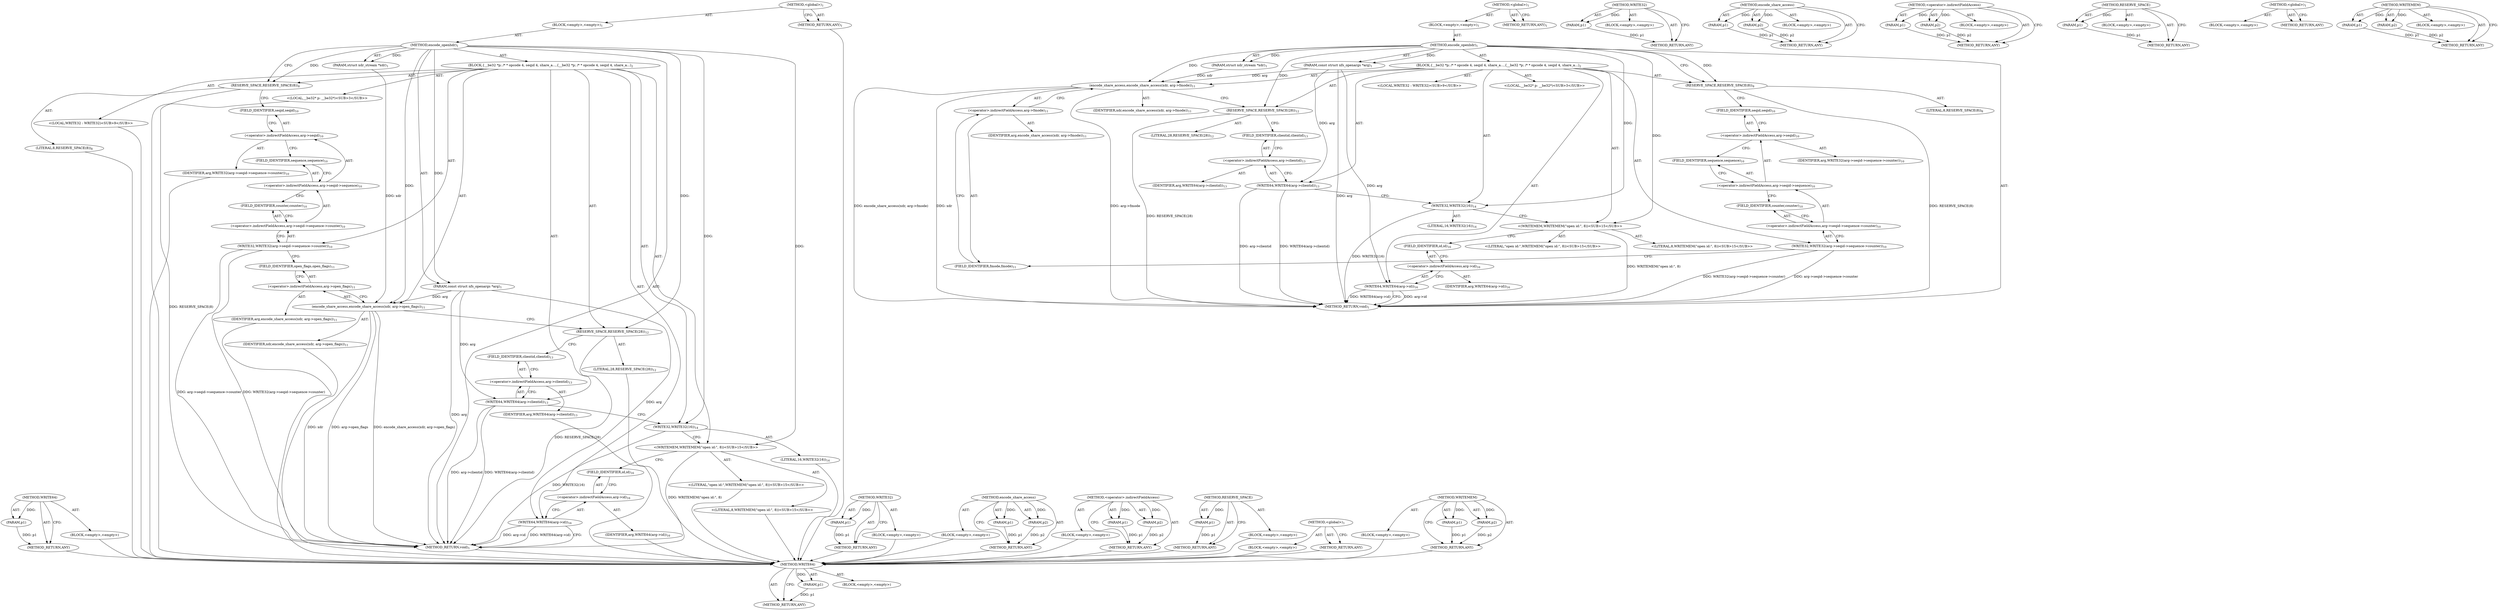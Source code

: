 digraph "WRITEMEM" {
vulnerable_89 [label=<(METHOD,WRITE64)>];
vulnerable_90 [label=<(PARAM,p1)>];
vulnerable_91 [label=<(BLOCK,&lt;empty&gt;,&lt;empty&gt;)>];
vulnerable_92 [label=<(METHOD_RETURN,ANY)>];
vulnerable_6 [label=<(METHOD,&lt;global&gt;)<SUB>1</SUB>>];
vulnerable_7 [label=<(BLOCK,&lt;empty&gt;,&lt;empty&gt;)<SUB>1</SUB>>];
vulnerable_8 [label=<(METHOD,encode_openhdr)<SUB>1</SUB>>];
vulnerable_9 [label=<(PARAM,struct xdr_stream *xdr)<SUB>1</SUB>>];
vulnerable_10 [label=<(PARAM,const struct nfs_openargs *arg)<SUB>1</SUB>>];
vulnerable_11 [label=<(BLOCK,{
	__be32 *p;
 /*
 * opcode 4, seqid 4, share_a...,{
	__be32 *p;
 /*
 * opcode 4, seqid 4, share_a...)<SUB>2</SUB>>];
vulnerable_12 [label="<(LOCAL,__be32* p: __be32*)<SUB>3</SUB>>"];
vulnerable_13 [label=<(RESERVE_SPACE,RESERVE_SPACE(8))<SUB>8</SUB>>];
vulnerable_14 [label=<(LITERAL,8,RESERVE_SPACE(8))<SUB>8</SUB>>];
vulnerable_15 [label="<(LOCAL,WRITE32 : WRITE32)<SUB>9</SUB>>"];
vulnerable_16 [label=<(WRITE32,WRITE32(arg-&gt;seqid-&gt;sequence-&gt;counter))<SUB>10</SUB>>];
vulnerable_17 [label=<(&lt;operator&gt;.indirectFieldAccess,arg-&gt;seqid-&gt;sequence-&gt;counter)<SUB>10</SUB>>];
vulnerable_18 [label=<(&lt;operator&gt;.indirectFieldAccess,arg-&gt;seqid-&gt;sequence)<SUB>10</SUB>>];
vulnerable_19 [label=<(&lt;operator&gt;.indirectFieldAccess,arg-&gt;seqid)<SUB>10</SUB>>];
vulnerable_20 [label=<(IDENTIFIER,arg,WRITE32(arg-&gt;seqid-&gt;sequence-&gt;counter))<SUB>10</SUB>>];
vulnerable_21 [label=<(FIELD_IDENTIFIER,seqid,seqid)<SUB>10</SUB>>];
vulnerable_22 [label=<(FIELD_IDENTIFIER,sequence,sequence)<SUB>10</SUB>>];
vulnerable_23 [label=<(FIELD_IDENTIFIER,counter,counter)<SUB>10</SUB>>];
vulnerable_24 [label=<(encode_share_access,encode_share_access(xdr, arg-&gt;open_flags))<SUB>11</SUB>>];
vulnerable_25 [label=<(IDENTIFIER,xdr,encode_share_access(xdr, arg-&gt;open_flags))<SUB>11</SUB>>];
vulnerable_26 [label=<(&lt;operator&gt;.indirectFieldAccess,arg-&gt;open_flags)<SUB>11</SUB>>];
vulnerable_27 [label=<(IDENTIFIER,arg,encode_share_access(xdr, arg-&gt;open_flags))<SUB>11</SUB>>];
vulnerable_28 [label=<(FIELD_IDENTIFIER,open_flags,open_flags)<SUB>11</SUB>>];
vulnerable_29 [label=<(RESERVE_SPACE,RESERVE_SPACE(28))<SUB>12</SUB>>];
vulnerable_30 [label=<(LITERAL,28,RESERVE_SPACE(28))<SUB>12</SUB>>];
vulnerable_31 [label=<(WRITE64,WRITE64(arg-&gt;clientid))<SUB>13</SUB>>];
vulnerable_32 [label=<(&lt;operator&gt;.indirectFieldAccess,arg-&gt;clientid)<SUB>13</SUB>>];
vulnerable_33 [label=<(IDENTIFIER,arg,WRITE64(arg-&gt;clientid))<SUB>13</SUB>>];
vulnerable_34 [label=<(FIELD_IDENTIFIER,clientid,clientid)<SUB>13</SUB>>];
vulnerable_35 [label=<(WRITE32,WRITE32(16))<SUB>14</SUB>>];
vulnerable_36 [label=<(LITERAL,16,WRITE32(16))<SUB>14</SUB>>];
vulnerable_37 [label="<(WRITEMEM,WRITEMEM(&quot;open id:&quot;, 8))<SUB>15</SUB>>"];
vulnerable_38 [label="<(LITERAL,&quot;open id:&quot;,WRITEMEM(&quot;open id:&quot;, 8))<SUB>15</SUB>>"];
vulnerable_39 [label="<(LITERAL,8,WRITEMEM(&quot;open id:&quot;, 8))<SUB>15</SUB>>"];
vulnerable_40 [label=<(WRITE64,WRITE64(arg-&gt;id))<SUB>16</SUB>>];
vulnerable_41 [label=<(&lt;operator&gt;.indirectFieldAccess,arg-&gt;id)<SUB>16</SUB>>];
vulnerable_42 [label=<(IDENTIFIER,arg,WRITE64(arg-&gt;id))<SUB>16</SUB>>];
vulnerable_43 [label=<(FIELD_IDENTIFIER,id,id)<SUB>16</SUB>>];
vulnerable_44 [label=<(METHOD_RETURN,void)<SUB>1</SUB>>];
vulnerable_46 [label=<(METHOD_RETURN,ANY)<SUB>1</SUB>>];
vulnerable_75 [label=<(METHOD,WRITE32)>];
vulnerable_76 [label=<(PARAM,p1)>];
vulnerable_77 [label=<(BLOCK,&lt;empty&gt;,&lt;empty&gt;)>];
vulnerable_78 [label=<(METHOD_RETURN,ANY)>];
vulnerable_84 [label=<(METHOD,encode_share_access)>];
vulnerable_85 [label=<(PARAM,p1)>];
vulnerable_86 [label=<(PARAM,p2)>];
vulnerable_87 [label=<(BLOCK,&lt;empty&gt;,&lt;empty&gt;)>];
vulnerable_88 [label=<(METHOD_RETURN,ANY)>];
vulnerable_79 [label=<(METHOD,&lt;operator&gt;.indirectFieldAccess)>];
vulnerable_80 [label=<(PARAM,p1)>];
vulnerable_81 [label=<(PARAM,p2)>];
vulnerable_82 [label=<(BLOCK,&lt;empty&gt;,&lt;empty&gt;)>];
vulnerable_83 [label=<(METHOD_RETURN,ANY)>];
vulnerable_71 [label=<(METHOD,RESERVE_SPACE)>];
vulnerable_72 [label=<(PARAM,p1)>];
vulnerable_73 [label=<(BLOCK,&lt;empty&gt;,&lt;empty&gt;)>];
vulnerable_74 [label=<(METHOD_RETURN,ANY)>];
vulnerable_65 [label=<(METHOD,&lt;global&gt;)<SUB>1</SUB>>];
vulnerable_66 [label=<(BLOCK,&lt;empty&gt;,&lt;empty&gt;)>];
vulnerable_67 [label=<(METHOD_RETURN,ANY)>];
vulnerable_93 [label=<(METHOD,WRITEMEM)>];
vulnerable_94 [label=<(PARAM,p1)>];
vulnerable_95 [label=<(PARAM,p2)>];
vulnerable_96 [label=<(BLOCK,&lt;empty&gt;,&lt;empty&gt;)>];
vulnerable_97 [label=<(METHOD_RETURN,ANY)>];
fixed_89 [label=<(METHOD,WRITE64)>];
fixed_90 [label=<(PARAM,p1)>];
fixed_91 [label=<(BLOCK,&lt;empty&gt;,&lt;empty&gt;)>];
fixed_92 [label=<(METHOD_RETURN,ANY)>];
fixed_6 [label=<(METHOD,&lt;global&gt;)<SUB>1</SUB>>];
fixed_7 [label=<(BLOCK,&lt;empty&gt;,&lt;empty&gt;)<SUB>1</SUB>>];
fixed_8 [label=<(METHOD,encode_openhdr)<SUB>1</SUB>>];
fixed_9 [label=<(PARAM,struct xdr_stream *xdr)<SUB>1</SUB>>];
fixed_10 [label=<(PARAM,const struct nfs_openargs *arg)<SUB>1</SUB>>];
fixed_11 [label=<(BLOCK,{
	__be32 *p;
 /*
 * opcode 4, seqid 4, share_a...,{
	__be32 *p;
 /*
 * opcode 4, seqid 4, share_a...)<SUB>2</SUB>>];
fixed_12 [label="<(LOCAL,__be32* p: __be32*)<SUB>3</SUB>>"];
fixed_13 [label=<(RESERVE_SPACE,RESERVE_SPACE(8))<SUB>8</SUB>>];
fixed_14 [label=<(LITERAL,8,RESERVE_SPACE(8))<SUB>8</SUB>>];
fixed_15 [label="<(LOCAL,WRITE32 : WRITE32)<SUB>9</SUB>>"];
fixed_16 [label=<(WRITE32,WRITE32(arg-&gt;seqid-&gt;sequence-&gt;counter))<SUB>10</SUB>>];
fixed_17 [label=<(&lt;operator&gt;.indirectFieldAccess,arg-&gt;seqid-&gt;sequence-&gt;counter)<SUB>10</SUB>>];
fixed_18 [label=<(&lt;operator&gt;.indirectFieldAccess,arg-&gt;seqid-&gt;sequence)<SUB>10</SUB>>];
fixed_19 [label=<(&lt;operator&gt;.indirectFieldAccess,arg-&gt;seqid)<SUB>10</SUB>>];
fixed_20 [label=<(IDENTIFIER,arg,WRITE32(arg-&gt;seqid-&gt;sequence-&gt;counter))<SUB>10</SUB>>];
fixed_21 [label=<(FIELD_IDENTIFIER,seqid,seqid)<SUB>10</SUB>>];
fixed_22 [label=<(FIELD_IDENTIFIER,sequence,sequence)<SUB>10</SUB>>];
fixed_23 [label=<(FIELD_IDENTIFIER,counter,counter)<SUB>10</SUB>>];
fixed_24 [label=<(encode_share_access,encode_share_access(xdr, arg-&gt;fmode))<SUB>11</SUB>>];
fixed_25 [label=<(IDENTIFIER,xdr,encode_share_access(xdr, arg-&gt;fmode))<SUB>11</SUB>>];
fixed_26 [label=<(&lt;operator&gt;.indirectFieldAccess,arg-&gt;fmode)<SUB>11</SUB>>];
fixed_27 [label=<(IDENTIFIER,arg,encode_share_access(xdr, arg-&gt;fmode))<SUB>11</SUB>>];
fixed_28 [label=<(FIELD_IDENTIFIER,fmode,fmode)<SUB>11</SUB>>];
fixed_29 [label=<(RESERVE_SPACE,RESERVE_SPACE(28))<SUB>12</SUB>>];
fixed_30 [label=<(LITERAL,28,RESERVE_SPACE(28))<SUB>12</SUB>>];
fixed_31 [label=<(WRITE64,WRITE64(arg-&gt;clientid))<SUB>13</SUB>>];
fixed_32 [label=<(&lt;operator&gt;.indirectFieldAccess,arg-&gt;clientid)<SUB>13</SUB>>];
fixed_33 [label=<(IDENTIFIER,arg,WRITE64(arg-&gt;clientid))<SUB>13</SUB>>];
fixed_34 [label=<(FIELD_IDENTIFIER,clientid,clientid)<SUB>13</SUB>>];
fixed_35 [label=<(WRITE32,WRITE32(16))<SUB>14</SUB>>];
fixed_36 [label=<(LITERAL,16,WRITE32(16))<SUB>14</SUB>>];
fixed_37 [label="<(WRITEMEM,WRITEMEM(&quot;open id:&quot;, 8))<SUB>15</SUB>>"];
fixed_38 [label="<(LITERAL,&quot;open id:&quot;,WRITEMEM(&quot;open id:&quot;, 8))<SUB>15</SUB>>"];
fixed_39 [label="<(LITERAL,8,WRITEMEM(&quot;open id:&quot;, 8))<SUB>15</SUB>>"];
fixed_40 [label=<(WRITE64,WRITE64(arg-&gt;id))<SUB>16</SUB>>];
fixed_41 [label=<(&lt;operator&gt;.indirectFieldAccess,arg-&gt;id)<SUB>16</SUB>>];
fixed_42 [label=<(IDENTIFIER,arg,WRITE64(arg-&gt;id))<SUB>16</SUB>>];
fixed_43 [label=<(FIELD_IDENTIFIER,id,id)<SUB>16</SUB>>];
fixed_44 [label=<(METHOD_RETURN,void)<SUB>1</SUB>>];
fixed_46 [label=<(METHOD_RETURN,ANY)<SUB>1</SUB>>];
fixed_75 [label=<(METHOD,WRITE32)>];
fixed_76 [label=<(PARAM,p1)>];
fixed_77 [label=<(BLOCK,&lt;empty&gt;,&lt;empty&gt;)>];
fixed_78 [label=<(METHOD_RETURN,ANY)>];
fixed_84 [label=<(METHOD,encode_share_access)>];
fixed_85 [label=<(PARAM,p1)>];
fixed_86 [label=<(PARAM,p2)>];
fixed_87 [label=<(BLOCK,&lt;empty&gt;,&lt;empty&gt;)>];
fixed_88 [label=<(METHOD_RETURN,ANY)>];
fixed_79 [label=<(METHOD,&lt;operator&gt;.indirectFieldAccess)>];
fixed_80 [label=<(PARAM,p1)>];
fixed_81 [label=<(PARAM,p2)>];
fixed_82 [label=<(BLOCK,&lt;empty&gt;,&lt;empty&gt;)>];
fixed_83 [label=<(METHOD_RETURN,ANY)>];
fixed_71 [label=<(METHOD,RESERVE_SPACE)>];
fixed_72 [label=<(PARAM,p1)>];
fixed_73 [label=<(BLOCK,&lt;empty&gt;,&lt;empty&gt;)>];
fixed_74 [label=<(METHOD_RETURN,ANY)>];
fixed_65 [label=<(METHOD,&lt;global&gt;)<SUB>1</SUB>>];
fixed_66 [label=<(BLOCK,&lt;empty&gt;,&lt;empty&gt;)>];
fixed_67 [label=<(METHOD_RETURN,ANY)>];
fixed_93 [label=<(METHOD,WRITEMEM)>];
fixed_94 [label=<(PARAM,p1)>];
fixed_95 [label=<(PARAM,p2)>];
fixed_96 [label=<(BLOCK,&lt;empty&gt;,&lt;empty&gt;)>];
fixed_97 [label=<(METHOD_RETURN,ANY)>];
vulnerable_89 -> vulnerable_90  [key=0, label="AST: "];
vulnerable_89 -> vulnerable_90  [key=1, label="DDG: "];
vulnerable_89 -> vulnerable_91  [key=0, label="AST: "];
vulnerable_89 -> vulnerable_92  [key=0, label="AST: "];
vulnerable_89 -> vulnerable_92  [key=1, label="CFG: "];
vulnerable_90 -> vulnerable_92  [key=0, label="DDG: p1"];
vulnerable_91 -> fixed_89  [key=0];
vulnerable_92 -> fixed_89  [key=0];
vulnerable_6 -> vulnerable_7  [key=0, label="AST: "];
vulnerable_6 -> vulnerable_46  [key=0, label="AST: "];
vulnerable_6 -> vulnerable_46  [key=1, label="CFG: "];
vulnerable_7 -> vulnerable_8  [key=0, label="AST: "];
vulnerable_8 -> vulnerable_9  [key=0, label="AST: "];
vulnerable_8 -> vulnerable_9  [key=1, label="DDG: "];
vulnerable_8 -> vulnerable_10  [key=0, label="AST: "];
vulnerable_8 -> vulnerable_10  [key=1, label="DDG: "];
vulnerable_8 -> vulnerable_11  [key=0, label="AST: "];
vulnerable_8 -> vulnerable_44  [key=0, label="AST: "];
vulnerable_8 -> vulnerable_13  [key=0, label="CFG: "];
vulnerable_8 -> vulnerable_13  [key=1, label="DDG: "];
vulnerable_8 -> vulnerable_24  [key=0, label="DDG: "];
vulnerable_8 -> vulnerable_29  [key=0, label="DDG: "];
vulnerable_8 -> vulnerable_35  [key=0, label="DDG: "];
vulnerable_8 -> vulnerable_37  [key=0, label="DDG: "];
vulnerable_9 -> vulnerable_24  [key=0, label="DDG: xdr"];
vulnerable_10 -> vulnerable_44  [key=0, label="DDG: arg"];
vulnerable_10 -> vulnerable_24  [key=0, label="DDG: arg"];
vulnerable_10 -> vulnerable_31  [key=0, label="DDG: arg"];
vulnerable_10 -> vulnerable_40  [key=0, label="DDG: arg"];
vulnerable_11 -> vulnerable_12  [key=0, label="AST: "];
vulnerable_11 -> vulnerable_13  [key=0, label="AST: "];
vulnerable_11 -> vulnerable_15  [key=0, label="AST: "];
vulnerable_11 -> vulnerable_16  [key=0, label="AST: "];
vulnerable_11 -> vulnerable_24  [key=0, label="AST: "];
vulnerable_11 -> vulnerable_29  [key=0, label="AST: "];
vulnerable_11 -> vulnerable_31  [key=0, label="AST: "];
vulnerable_11 -> vulnerable_35  [key=0, label="AST: "];
vulnerable_11 -> vulnerable_37  [key=0, label="AST: "];
vulnerable_11 -> vulnerable_40  [key=0, label="AST: "];
vulnerable_12 -> fixed_89  [key=0];
vulnerable_13 -> vulnerable_14  [key=0, label="AST: "];
vulnerable_13 -> vulnerable_21  [key=0, label="CFG: "];
vulnerable_13 -> vulnerable_44  [key=0, label="DDG: RESERVE_SPACE(8)"];
vulnerable_14 -> fixed_89  [key=0];
vulnerable_15 -> fixed_89  [key=0];
vulnerable_16 -> vulnerable_17  [key=0, label="AST: "];
vulnerable_16 -> vulnerable_28  [key=0, label="CFG: "];
vulnerable_16 -> vulnerable_44  [key=0, label="DDG: arg-&gt;seqid-&gt;sequence-&gt;counter"];
vulnerable_16 -> vulnerable_44  [key=1, label="DDG: WRITE32(arg-&gt;seqid-&gt;sequence-&gt;counter)"];
vulnerable_17 -> vulnerable_18  [key=0, label="AST: "];
vulnerable_17 -> vulnerable_23  [key=0, label="AST: "];
vulnerable_17 -> vulnerable_16  [key=0, label="CFG: "];
vulnerable_18 -> vulnerable_19  [key=0, label="AST: "];
vulnerable_18 -> vulnerable_22  [key=0, label="AST: "];
vulnerable_18 -> vulnerable_23  [key=0, label="CFG: "];
vulnerable_19 -> vulnerable_20  [key=0, label="AST: "];
vulnerable_19 -> vulnerable_21  [key=0, label="AST: "];
vulnerable_19 -> vulnerable_22  [key=0, label="CFG: "];
vulnerable_20 -> fixed_89  [key=0];
vulnerable_21 -> vulnerable_19  [key=0, label="CFG: "];
vulnerable_22 -> vulnerable_18  [key=0, label="CFG: "];
vulnerable_23 -> vulnerable_17  [key=0, label="CFG: "];
vulnerable_24 -> vulnerable_25  [key=0, label="AST: "];
vulnerable_24 -> vulnerable_26  [key=0, label="AST: "];
vulnerable_24 -> vulnerable_29  [key=0, label="CFG: "];
vulnerable_24 -> vulnerable_44  [key=0, label="DDG: xdr"];
vulnerable_24 -> vulnerable_44  [key=1, label="DDG: arg-&gt;open_flags"];
vulnerable_24 -> vulnerable_44  [key=2, label="DDG: encode_share_access(xdr, arg-&gt;open_flags)"];
vulnerable_25 -> fixed_89  [key=0];
vulnerable_26 -> vulnerable_27  [key=0, label="AST: "];
vulnerable_26 -> vulnerable_28  [key=0, label="AST: "];
vulnerable_26 -> vulnerable_24  [key=0, label="CFG: "];
vulnerable_27 -> fixed_89  [key=0];
vulnerable_28 -> vulnerable_26  [key=0, label="CFG: "];
vulnerable_29 -> vulnerable_30  [key=0, label="AST: "];
vulnerable_29 -> vulnerable_34  [key=0, label="CFG: "];
vulnerable_29 -> vulnerable_44  [key=0, label="DDG: RESERVE_SPACE(28)"];
vulnerable_30 -> fixed_89  [key=0];
vulnerable_31 -> vulnerable_32  [key=0, label="AST: "];
vulnerable_31 -> vulnerable_35  [key=0, label="CFG: "];
vulnerable_31 -> vulnerable_44  [key=0, label="DDG: arg-&gt;clientid"];
vulnerable_31 -> vulnerable_44  [key=1, label="DDG: WRITE64(arg-&gt;clientid)"];
vulnerable_32 -> vulnerable_33  [key=0, label="AST: "];
vulnerable_32 -> vulnerable_34  [key=0, label="AST: "];
vulnerable_32 -> vulnerable_31  [key=0, label="CFG: "];
vulnerable_33 -> fixed_89  [key=0];
vulnerable_34 -> vulnerable_32  [key=0, label="CFG: "];
vulnerable_35 -> vulnerable_36  [key=0, label="AST: "];
vulnerable_35 -> vulnerable_37  [key=0, label="CFG: "];
vulnerable_35 -> vulnerable_44  [key=0, label="DDG: WRITE32(16)"];
vulnerable_36 -> fixed_89  [key=0];
vulnerable_37 -> vulnerable_38  [key=0, label="AST: "];
vulnerable_37 -> vulnerable_39  [key=0, label="AST: "];
vulnerable_37 -> vulnerable_43  [key=0, label="CFG: "];
vulnerable_37 -> vulnerable_44  [key=0, label="DDG: WRITEMEM(&quot;open id:&quot;, 8)"];
vulnerable_38 -> fixed_89  [key=0];
vulnerable_39 -> fixed_89  [key=0];
vulnerable_40 -> vulnerable_41  [key=0, label="AST: "];
vulnerable_40 -> vulnerable_44  [key=0, label="CFG: "];
vulnerable_40 -> vulnerable_44  [key=1, label="DDG: arg-&gt;id"];
vulnerable_40 -> vulnerable_44  [key=2, label="DDG: WRITE64(arg-&gt;id)"];
vulnerable_41 -> vulnerable_42  [key=0, label="AST: "];
vulnerable_41 -> vulnerable_43  [key=0, label="AST: "];
vulnerable_41 -> vulnerable_40  [key=0, label="CFG: "];
vulnerable_42 -> fixed_89  [key=0];
vulnerable_43 -> vulnerable_41  [key=0, label="CFG: "];
vulnerable_44 -> fixed_89  [key=0];
vulnerable_46 -> fixed_89  [key=0];
vulnerable_75 -> vulnerable_76  [key=0, label="AST: "];
vulnerable_75 -> vulnerable_76  [key=1, label="DDG: "];
vulnerable_75 -> vulnerable_77  [key=0, label="AST: "];
vulnerable_75 -> vulnerable_78  [key=0, label="AST: "];
vulnerable_75 -> vulnerable_78  [key=1, label="CFG: "];
vulnerable_76 -> vulnerable_78  [key=0, label="DDG: p1"];
vulnerable_77 -> fixed_89  [key=0];
vulnerable_78 -> fixed_89  [key=0];
vulnerable_84 -> vulnerable_85  [key=0, label="AST: "];
vulnerable_84 -> vulnerable_85  [key=1, label="DDG: "];
vulnerable_84 -> vulnerable_87  [key=0, label="AST: "];
vulnerable_84 -> vulnerable_86  [key=0, label="AST: "];
vulnerable_84 -> vulnerable_86  [key=1, label="DDG: "];
vulnerable_84 -> vulnerable_88  [key=0, label="AST: "];
vulnerable_84 -> vulnerable_88  [key=1, label="CFG: "];
vulnerable_85 -> vulnerable_88  [key=0, label="DDG: p1"];
vulnerable_86 -> vulnerable_88  [key=0, label="DDG: p2"];
vulnerable_87 -> fixed_89  [key=0];
vulnerable_88 -> fixed_89  [key=0];
vulnerable_79 -> vulnerable_80  [key=0, label="AST: "];
vulnerable_79 -> vulnerable_80  [key=1, label="DDG: "];
vulnerable_79 -> vulnerable_82  [key=0, label="AST: "];
vulnerable_79 -> vulnerable_81  [key=0, label="AST: "];
vulnerable_79 -> vulnerable_81  [key=1, label="DDG: "];
vulnerable_79 -> vulnerable_83  [key=0, label="AST: "];
vulnerable_79 -> vulnerable_83  [key=1, label="CFG: "];
vulnerable_80 -> vulnerable_83  [key=0, label="DDG: p1"];
vulnerable_81 -> vulnerable_83  [key=0, label="DDG: p2"];
vulnerable_82 -> fixed_89  [key=0];
vulnerable_83 -> fixed_89  [key=0];
vulnerable_71 -> vulnerable_72  [key=0, label="AST: "];
vulnerable_71 -> vulnerable_72  [key=1, label="DDG: "];
vulnerable_71 -> vulnerable_73  [key=0, label="AST: "];
vulnerable_71 -> vulnerable_74  [key=0, label="AST: "];
vulnerable_71 -> vulnerable_74  [key=1, label="CFG: "];
vulnerable_72 -> vulnerable_74  [key=0, label="DDG: p1"];
vulnerable_73 -> fixed_89  [key=0];
vulnerable_74 -> fixed_89  [key=0];
vulnerable_65 -> vulnerable_66  [key=0, label="AST: "];
vulnerable_65 -> vulnerable_67  [key=0, label="AST: "];
vulnerable_65 -> vulnerable_67  [key=1, label="CFG: "];
vulnerable_66 -> fixed_89  [key=0];
vulnerable_67 -> fixed_89  [key=0];
vulnerable_93 -> vulnerable_94  [key=0, label="AST: "];
vulnerable_93 -> vulnerable_94  [key=1, label="DDG: "];
vulnerable_93 -> vulnerable_96  [key=0, label="AST: "];
vulnerable_93 -> vulnerable_95  [key=0, label="AST: "];
vulnerable_93 -> vulnerable_95  [key=1, label="DDG: "];
vulnerable_93 -> vulnerable_97  [key=0, label="AST: "];
vulnerable_93 -> vulnerable_97  [key=1, label="CFG: "];
vulnerable_94 -> vulnerable_97  [key=0, label="DDG: p1"];
vulnerable_95 -> vulnerable_97  [key=0, label="DDG: p2"];
vulnerable_96 -> fixed_89  [key=0];
vulnerable_97 -> fixed_89  [key=0];
fixed_89 -> fixed_90  [key=0, label="AST: "];
fixed_89 -> fixed_90  [key=1, label="DDG: "];
fixed_89 -> fixed_91  [key=0, label="AST: "];
fixed_89 -> fixed_92  [key=0, label="AST: "];
fixed_89 -> fixed_92  [key=1, label="CFG: "];
fixed_90 -> fixed_92  [key=0, label="DDG: p1"];
fixed_6 -> fixed_7  [key=0, label="AST: "];
fixed_6 -> fixed_46  [key=0, label="AST: "];
fixed_6 -> fixed_46  [key=1, label="CFG: "];
fixed_7 -> fixed_8  [key=0, label="AST: "];
fixed_8 -> fixed_9  [key=0, label="AST: "];
fixed_8 -> fixed_9  [key=1, label="DDG: "];
fixed_8 -> fixed_10  [key=0, label="AST: "];
fixed_8 -> fixed_10  [key=1, label="DDG: "];
fixed_8 -> fixed_11  [key=0, label="AST: "];
fixed_8 -> fixed_44  [key=0, label="AST: "];
fixed_8 -> fixed_13  [key=0, label="CFG: "];
fixed_8 -> fixed_13  [key=1, label="DDG: "];
fixed_8 -> fixed_24  [key=0, label="DDG: "];
fixed_8 -> fixed_29  [key=0, label="DDG: "];
fixed_8 -> fixed_35  [key=0, label="DDG: "];
fixed_8 -> fixed_37  [key=0, label="DDG: "];
fixed_9 -> fixed_24  [key=0, label="DDG: xdr"];
fixed_10 -> fixed_44  [key=0, label="DDG: arg"];
fixed_10 -> fixed_24  [key=0, label="DDG: arg"];
fixed_10 -> fixed_31  [key=0, label="DDG: arg"];
fixed_10 -> fixed_40  [key=0, label="DDG: arg"];
fixed_11 -> fixed_12  [key=0, label="AST: "];
fixed_11 -> fixed_13  [key=0, label="AST: "];
fixed_11 -> fixed_15  [key=0, label="AST: "];
fixed_11 -> fixed_16  [key=0, label="AST: "];
fixed_11 -> fixed_24  [key=0, label="AST: "];
fixed_11 -> fixed_29  [key=0, label="AST: "];
fixed_11 -> fixed_31  [key=0, label="AST: "];
fixed_11 -> fixed_35  [key=0, label="AST: "];
fixed_11 -> fixed_37  [key=0, label="AST: "];
fixed_11 -> fixed_40  [key=0, label="AST: "];
fixed_13 -> fixed_14  [key=0, label="AST: "];
fixed_13 -> fixed_21  [key=0, label="CFG: "];
fixed_13 -> fixed_44  [key=0, label="DDG: RESERVE_SPACE(8)"];
fixed_16 -> fixed_17  [key=0, label="AST: "];
fixed_16 -> fixed_28  [key=0, label="CFG: "];
fixed_16 -> fixed_44  [key=0, label="DDG: arg-&gt;seqid-&gt;sequence-&gt;counter"];
fixed_16 -> fixed_44  [key=1, label="DDG: WRITE32(arg-&gt;seqid-&gt;sequence-&gt;counter)"];
fixed_17 -> fixed_18  [key=0, label="AST: "];
fixed_17 -> fixed_23  [key=0, label="AST: "];
fixed_17 -> fixed_16  [key=0, label="CFG: "];
fixed_18 -> fixed_19  [key=0, label="AST: "];
fixed_18 -> fixed_22  [key=0, label="AST: "];
fixed_18 -> fixed_23  [key=0, label="CFG: "];
fixed_19 -> fixed_20  [key=0, label="AST: "];
fixed_19 -> fixed_21  [key=0, label="AST: "];
fixed_19 -> fixed_22  [key=0, label="CFG: "];
fixed_21 -> fixed_19  [key=0, label="CFG: "];
fixed_22 -> fixed_18  [key=0, label="CFG: "];
fixed_23 -> fixed_17  [key=0, label="CFG: "];
fixed_24 -> fixed_25  [key=0, label="AST: "];
fixed_24 -> fixed_26  [key=0, label="AST: "];
fixed_24 -> fixed_29  [key=0, label="CFG: "];
fixed_24 -> fixed_44  [key=0, label="DDG: xdr"];
fixed_24 -> fixed_44  [key=1, label="DDG: arg-&gt;fmode"];
fixed_24 -> fixed_44  [key=2, label="DDG: encode_share_access(xdr, arg-&gt;fmode)"];
fixed_26 -> fixed_27  [key=0, label="AST: "];
fixed_26 -> fixed_28  [key=0, label="AST: "];
fixed_26 -> fixed_24  [key=0, label="CFG: "];
fixed_28 -> fixed_26  [key=0, label="CFG: "];
fixed_29 -> fixed_30  [key=0, label="AST: "];
fixed_29 -> fixed_34  [key=0, label="CFG: "];
fixed_29 -> fixed_44  [key=0, label="DDG: RESERVE_SPACE(28)"];
fixed_31 -> fixed_32  [key=0, label="AST: "];
fixed_31 -> fixed_35  [key=0, label="CFG: "];
fixed_31 -> fixed_44  [key=0, label="DDG: arg-&gt;clientid"];
fixed_31 -> fixed_44  [key=1, label="DDG: WRITE64(arg-&gt;clientid)"];
fixed_32 -> fixed_33  [key=0, label="AST: "];
fixed_32 -> fixed_34  [key=0, label="AST: "];
fixed_32 -> fixed_31  [key=0, label="CFG: "];
fixed_34 -> fixed_32  [key=0, label="CFG: "];
fixed_35 -> fixed_36  [key=0, label="AST: "];
fixed_35 -> fixed_37  [key=0, label="CFG: "];
fixed_35 -> fixed_44  [key=0, label="DDG: WRITE32(16)"];
fixed_37 -> fixed_38  [key=0, label="AST: "];
fixed_37 -> fixed_39  [key=0, label="AST: "];
fixed_37 -> fixed_43  [key=0, label="CFG: "];
fixed_37 -> fixed_44  [key=0, label="DDG: WRITEMEM(&quot;open id:&quot;, 8)"];
fixed_40 -> fixed_41  [key=0, label="AST: "];
fixed_40 -> fixed_44  [key=0, label="CFG: "];
fixed_40 -> fixed_44  [key=1, label="DDG: arg-&gt;id"];
fixed_40 -> fixed_44  [key=2, label="DDG: WRITE64(arg-&gt;id)"];
fixed_41 -> fixed_42  [key=0, label="AST: "];
fixed_41 -> fixed_43  [key=0, label="AST: "];
fixed_41 -> fixed_40  [key=0, label="CFG: "];
fixed_43 -> fixed_41  [key=0, label="CFG: "];
fixed_75 -> fixed_76  [key=0, label="AST: "];
fixed_75 -> fixed_76  [key=1, label="DDG: "];
fixed_75 -> fixed_77  [key=0, label="AST: "];
fixed_75 -> fixed_78  [key=0, label="AST: "];
fixed_75 -> fixed_78  [key=1, label="CFG: "];
fixed_76 -> fixed_78  [key=0, label="DDG: p1"];
fixed_84 -> fixed_85  [key=0, label="AST: "];
fixed_84 -> fixed_85  [key=1, label="DDG: "];
fixed_84 -> fixed_87  [key=0, label="AST: "];
fixed_84 -> fixed_86  [key=0, label="AST: "];
fixed_84 -> fixed_86  [key=1, label="DDG: "];
fixed_84 -> fixed_88  [key=0, label="AST: "];
fixed_84 -> fixed_88  [key=1, label="CFG: "];
fixed_85 -> fixed_88  [key=0, label="DDG: p1"];
fixed_86 -> fixed_88  [key=0, label="DDG: p2"];
fixed_79 -> fixed_80  [key=0, label="AST: "];
fixed_79 -> fixed_80  [key=1, label="DDG: "];
fixed_79 -> fixed_82  [key=0, label="AST: "];
fixed_79 -> fixed_81  [key=0, label="AST: "];
fixed_79 -> fixed_81  [key=1, label="DDG: "];
fixed_79 -> fixed_83  [key=0, label="AST: "];
fixed_79 -> fixed_83  [key=1, label="CFG: "];
fixed_80 -> fixed_83  [key=0, label="DDG: p1"];
fixed_81 -> fixed_83  [key=0, label="DDG: p2"];
fixed_71 -> fixed_72  [key=0, label="AST: "];
fixed_71 -> fixed_72  [key=1, label="DDG: "];
fixed_71 -> fixed_73  [key=0, label="AST: "];
fixed_71 -> fixed_74  [key=0, label="AST: "];
fixed_71 -> fixed_74  [key=1, label="CFG: "];
fixed_72 -> fixed_74  [key=0, label="DDG: p1"];
fixed_65 -> fixed_66  [key=0, label="AST: "];
fixed_65 -> fixed_67  [key=0, label="AST: "];
fixed_65 -> fixed_67  [key=1, label="CFG: "];
fixed_93 -> fixed_94  [key=0, label="AST: "];
fixed_93 -> fixed_94  [key=1, label="DDG: "];
fixed_93 -> fixed_96  [key=0, label="AST: "];
fixed_93 -> fixed_95  [key=0, label="AST: "];
fixed_93 -> fixed_95  [key=1, label="DDG: "];
fixed_93 -> fixed_97  [key=0, label="AST: "];
fixed_93 -> fixed_97  [key=1, label="CFG: "];
fixed_94 -> fixed_97  [key=0, label="DDG: p1"];
fixed_95 -> fixed_97  [key=0, label="DDG: p2"];
}
